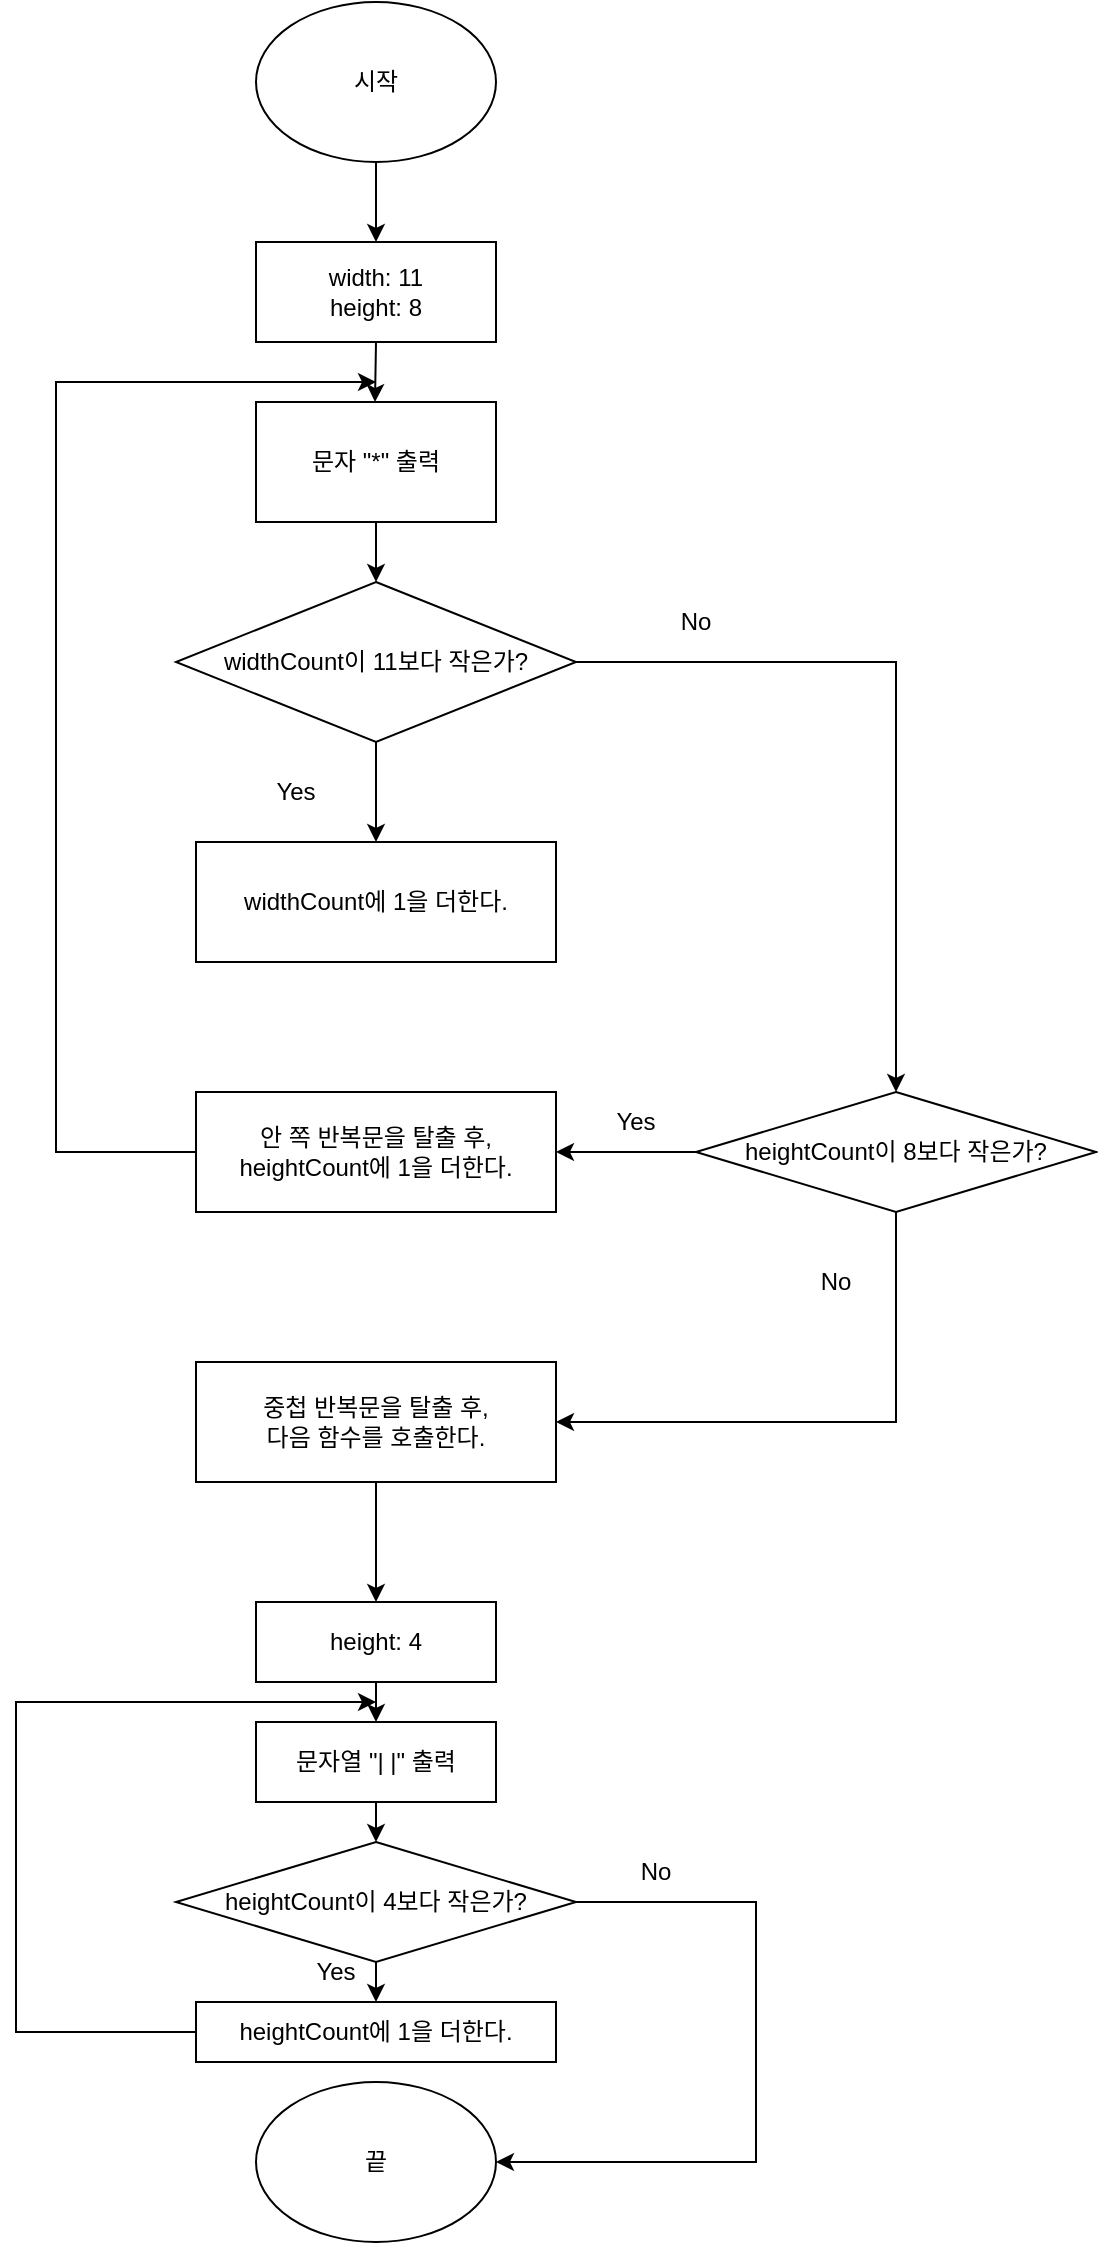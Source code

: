<mxfile version="16.5.4" type="github">
  <diagram id="C5RBs43oDa-KdzZeNtuy" name="Page-1">
    <mxGraphModel dx="601" dy="654" grid="1" gridSize="10" guides="1" tooltips="1" connect="1" arrows="1" fold="1" page="1" pageScale="1" pageWidth="827" pageHeight="1169" math="0" shadow="0">
      <root>
        <mxCell id="WIyWlLk6GJQsqaUBKTNV-0" />
        <mxCell id="WIyWlLk6GJQsqaUBKTNV-1" parent="WIyWlLk6GJQsqaUBKTNV-0" />
        <mxCell id="jDIkqBnFbOXm59YwIrAy-0" value="시작" style="ellipse;whiteSpace=wrap;html=1;" vertex="1" parent="WIyWlLk6GJQsqaUBKTNV-1">
          <mxGeometry x="200" y="40" width="120" height="80" as="geometry" />
        </mxCell>
        <mxCell id="jDIkqBnFbOXm59YwIrAy-1" value="끝" style="ellipse;whiteSpace=wrap;html=1;" vertex="1" parent="WIyWlLk6GJQsqaUBKTNV-1">
          <mxGeometry x="200" y="1080" width="120" height="80" as="geometry" />
        </mxCell>
        <mxCell id="jDIkqBnFbOXm59YwIrAy-2" value="width: 11&lt;br&gt;height: 8" style="rounded=0;whiteSpace=wrap;html=1;" vertex="1" parent="WIyWlLk6GJQsqaUBKTNV-1">
          <mxGeometry x="200" y="160" width="120" height="50" as="geometry" />
        </mxCell>
        <mxCell id="jDIkqBnFbOXm59YwIrAy-3" value="" style="endArrow=classic;html=1;rounded=0;exitX=0.5;exitY=1;exitDx=0;exitDy=0;entryX=0.5;entryY=0;entryDx=0;entryDy=0;" edge="1" parent="WIyWlLk6GJQsqaUBKTNV-1" source="jDIkqBnFbOXm59YwIrAy-0" target="jDIkqBnFbOXm59YwIrAy-2">
          <mxGeometry width="50" height="50" relative="1" as="geometry">
            <mxPoint x="260" y="170" as="sourcePoint" />
            <mxPoint x="310" y="120" as="targetPoint" />
          </mxGeometry>
        </mxCell>
        <mxCell id="jDIkqBnFbOXm59YwIrAy-4" value="문자 &quot;*&quot; 출력" style="rounded=0;whiteSpace=wrap;html=1;" vertex="1" parent="WIyWlLk6GJQsqaUBKTNV-1">
          <mxGeometry x="200" y="240" width="120" height="60" as="geometry" />
        </mxCell>
        <mxCell id="jDIkqBnFbOXm59YwIrAy-5" value="" style="endArrow=classic;html=1;rounded=0;exitX=0.5;exitY=1;exitDx=0;exitDy=0;" edge="1" parent="WIyWlLk6GJQsqaUBKTNV-1" source="jDIkqBnFbOXm59YwIrAy-2">
          <mxGeometry width="50" height="50" relative="1" as="geometry">
            <mxPoint x="240" y="230" as="sourcePoint" />
            <mxPoint x="260" y="240" as="targetPoint" />
            <Array as="points">
              <mxPoint x="259.5" y="240" />
            </Array>
          </mxGeometry>
        </mxCell>
        <mxCell id="jDIkqBnFbOXm59YwIrAy-7" value="widthCount이 11보다 작은가?" style="rhombus;whiteSpace=wrap;html=1;" vertex="1" parent="WIyWlLk6GJQsqaUBKTNV-1">
          <mxGeometry x="160" y="330" width="200" height="80" as="geometry" />
        </mxCell>
        <mxCell id="jDIkqBnFbOXm59YwIrAy-8" value="" style="endArrow=classic;html=1;rounded=0;exitX=0.5;exitY=1;exitDx=0;exitDy=0;entryX=0.5;entryY=0;entryDx=0;entryDy=0;" edge="1" parent="WIyWlLk6GJQsqaUBKTNV-1" source="jDIkqBnFbOXm59YwIrAy-7" target="jDIkqBnFbOXm59YwIrAy-9">
          <mxGeometry width="50" height="50" relative="1" as="geometry">
            <mxPoint x="280" y="440" as="sourcePoint" />
            <mxPoint x="330" y="390" as="targetPoint" />
          </mxGeometry>
        </mxCell>
        <mxCell id="jDIkqBnFbOXm59YwIrAy-9" value="widthCount에 1을 더한다." style="rounded=0;whiteSpace=wrap;html=1;" vertex="1" parent="WIyWlLk6GJQsqaUBKTNV-1">
          <mxGeometry x="170" y="460" width="180" height="60" as="geometry" />
        </mxCell>
        <mxCell id="jDIkqBnFbOXm59YwIrAy-10" value="Yes" style="text;html=1;strokeColor=none;fillColor=none;align=center;verticalAlign=middle;whiteSpace=wrap;rounded=0;" vertex="1" parent="WIyWlLk6GJQsqaUBKTNV-1">
          <mxGeometry x="190" y="420" width="60" height="30" as="geometry" />
        </mxCell>
        <mxCell id="jDIkqBnFbOXm59YwIrAy-11" value="No" style="text;html=1;strokeColor=none;fillColor=none;align=center;verticalAlign=middle;whiteSpace=wrap;rounded=0;" vertex="1" parent="WIyWlLk6GJQsqaUBKTNV-1">
          <mxGeometry x="390" y="340" width="60" height="20" as="geometry" />
        </mxCell>
        <mxCell id="jDIkqBnFbOXm59YwIrAy-13" value="안 쪽 반복문을 탈출 후,&lt;br&gt;heightCount에 1을 더한다." style="rounded=0;whiteSpace=wrap;html=1;" vertex="1" parent="WIyWlLk6GJQsqaUBKTNV-1">
          <mxGeometry x="170" y="585" width="180" height="60" as="geometry" />
        </mxCell>
        <mxCell id="jDIkqBnFbOXm59YwIrAy-17" value="heightCount이 8보다 작은가?" style="rhombus;whiteSpace=wrap;html=1;" vertex="1" parent="WIyWlLk6GJQsqaUBKTNV-1">
          <mxGeometry x="420" y="585" width="200" height="60" as="geometry" />
        </mxCell>
        <mxCell id="jDIkqBnFbOXm59YwIrAy-21" value="" style="endArrow=classic;html=1;rounded=0;exitX=1;exitY=0.5;exitDx=0;exitDy=0;entryX=0.5;entryY=0;entryDx=0;entryDy=0;" edge="1" parent="WIyWlLk6GJQsqaUBKTNV-1" source="jDIkqBnFbOXm59YwIrAy-7" target="jDIkqBnFbOXm59YwIrAy-17">
          <mxGeometry width="50" height="50" relative="1" as="geometry">
            <mxPoint x="414" y="410" as="sourcePoint" />
            <mxPoint x="464" y="360" as="targetPoint" />
            <Array as="points">
              <mxPoint x="520" y="370" />
            </Array>
          </mxGeometry>
        </mxCell>
        <mxCell id="jDIkqBnFbOXm59YwIrAy-22" value="" style="endArrow=classic;html=1;rounded=0;entryX=1;entryY=0.5;entryDx=0;entryDy=0;exitX=0;exitY=0.5;exitDx=0;exitDy=0;" edge="1" parent="WIyWlLk6GJQsqaUBKTNV-1" source="jDIkqBnFbOXm59YwIrAy-17" target="jDIkqBnFbOXm59YwIrAy-13">
          <mxGeometry width="50" height="50" relative="1" as="geometry">
            <mxPoint x="390" y="570" as="sourcePoint" />
            <mxPoint x="440" y="520" as="targetPoint" />
          </mxGeometry>
        </mxCell>
        <mxCell id="jDIkqBnFbOXm59YwIrAy-23" value="Yes" style="text;html=1;strokeColor=none;fillColor=none;align=center;verticalAlign=middle;whiteSpace=wrap;rounded=0;" vertex="1" parent="WIyWlLk6GJQsqaUBKTNV-1">
          <mxGeometry x="360" y="585" width="60" height="30" as="geometry" />
        </mxCell>
        <mxCell id="jDIkqBnFbOXm59YwIrAy-26" value="" style="endArrow=classic;html=1;rounded=0;exitX=0.5;exitY=1;exitDx=0;exitDy=0;entryX=0.5;entryY=0;entryDx=0;entryDy=0;" edge="1" parent="WIyWlLk6GJQsqaUBKTNV-1" source="jDIkqBnFbOXm59YwIrAy-4" target="jDIkqBnFbOXm59YwIrAy-7">
          <mxGeometry width="50" height="50" relative="1" as="geometry">
            <mxPoint x="390" y="410" as="sourcePoint" />
            <mxPoint x="440" y="360" as="targetPoint" />
          </mxGeometry>
        </mxCell>
        <mxCell id="jDIkqBnFbOXm59YwIrAy-27" value="" style="endArrow=classic;html=1;rounded=0;exitX=0;exitY=0.5;exitDx=0;exitDy=0;" edge="1" parent="WIyWlLk6GJQsqaUBKTNV-1" source="jDIkqBnFbOXm59YwIrAy-13">
          <mxGeometry width="50" height="50" relative="1" as="geometry">
            <mxPoint x="320" y="460" as="sourcePoint" />
            <mxPoint x="260" y="230" as="targetPoint" />
            <Array as="points">
              <mxPoint x="100" y="615" />
              <mxPoint x="100" y="230" />
            </Array>
          </mxGeometry>
        </mxCell>
        <mxCell id="jDIkqBnFbOXm59YwIrAy-28" value="중첩 반복문을 탈출 후,&lt;br&gt;다음 함수를 호출한다." style="rounded=0;whiteSpace=wrap;html=1;" vertex="1" parent="WIyWlLk6GJQsqaUBKTNV-1">
          <mxGeometry x="170" y="720" width="180" height="60" as="geometry" />
        </mxCell>
        <mxCell id="jDIkqBnFbOXm59YwIrAy-29" value="" style="endArrow=classic;html=1;rounded=0;exitX=0.5;exitY=1;exitDx=0;exitDy=0;entryX=1;entryY=0.5;entryDx=0;entryDy=0;" edge="1" parent="WIyWlLk6GJQsqaUBKTNV-1" source="jDIkqBnFbOXm59YwIrAy-17" target="jDIkqBnFbOXm59YwIrAy-28">
          <mxGeometry width="50" height="50" relative="1" as="geometry">
            <mxPoint x="480" y="770" as="sourcePoint" />
            <mxPoint x="530" y="720" as="targetPoint" />
            <Array as="points">
              <mxPoint x="520" y="750" />
            </Array>
          </mxGeometry>
        </mxCell>
        <mxCell id="jDIkqBnFbOXm59YwIrAy-30" value="height: 4" style="rounded=0;whiteSpace=wrap;html=1;" vertex="1" parent="WIyWlLk6GJQsqaUBKTNV-1">
          <mxGeometry x="200" y="840" width="120" height="40" as="geometry" />
        </mxCell>
        <mxCell id="jDIkqBnFbOXm59YwIrAy-31" value="No" style="text;html=1;strokeColor=none;fillColor=none;align=center;verticalAlign=middle;whiteSpace=wrap;rounded=0;" vertex="1" parent="WIyWlLk6GJQsqaUBKTNV-1">
          <mxGeometry x="460" y="670" width="60" height="20" as="geometry" />
        </mxCell>
        <mxCell id="jDIkqBnFbOXm59YwIrAy-32" value="" style="endArrow=classic;html=1;rounded=0;exitX=0.5;exitY=1;exitDx=0;exitDy=0;entryX=0.5;entryY=0;entryDx=0;entryDy=0;" edge="1" parent="WIyWlLk6GJQsqaUBKTNV-1" source="jDIkqBnFbOXm59YwIrAy-28" target="jDIkqBnFbOXm59YwIrAy-30">
          <mxGeometry width="50" height="50" relative="1" as="geometry">
            <mxPoint x="250" y="830" as="sourcePoint" />
            <mxPoint x="300" y="780" as="targetPoint" />
          </mxGeometry>
        </mxCell>
        <mxCell id="jDIkqBnFbOXm59YwIrAy-66" value="문자열 &quot;| |&quot; 출력" style="rounded=0;whiteSpace=wrap;html=1;" vertex="1" parent="WIyWlLk6GJQsqaUBKTNV-1">
          <mxGeometry x="200" y="900" width="120" height="40" as="geometry" />
        </mxCell>
        <mxCell id="jDIkqBnFbOXm59YwIrAy-67" value="" style="endArrow=classic;html=1;rounded=0;exitX=0.5;exitY=1;exitDx=0;exitDy=0;entryX=0.5;entryY=0;entryDx=0;entryDy=0;" edge="1" parent="WIyWlLk6GJQsqaUBKTNV-1" source="jDIkqBnFbOXm59YwIrAy-30" target="jDIkqBnFbOXm59YwIrAy-66">
          <mxGeometry width="50" height="50" relative="1" as="geometry">
            <mxPoint x="320" y="1040" as="sourcePoint" />
            <mxPoint x="370" y="990" as="targetPoint" />
          </mxGeometry>
        </mxCell>
        <mxCell id="jDIkqBnFbOXm59YwIrAy-68" value="heightCount이 4보다 작은가?" style="rhombus;whiteSpace=wrap;html=1;" vertex="1" parent="WIyWlLk6GJQsqaUBKTNV-1">
          <mxGeometry x="160" y="960" width="200" height="60" as="geometry" />
        </mxCell>
        <mxCell id="jDIkqBnFbOXm59YwIrAy-69" value="" style="endArrow=classic;html=1;rounded=0;exitX=0.5;exitY=1;exitDx=0;exitDy=0;entryX=0.5;entryY=0;entryDx=0;entryDy=0;" edge="1" parent="WIyWlLk6GJQsqaUBKTNV-1" source="jDIkqBnFbOXm59YwIrAy-66" target="jDIkqBnFbOXm59YwIrAy-68">
          <mxGeometry width="50" height="50" relative="1" as="geometry">
            <mxPoint x="320" y="1100" as="sourcePoint" />
            <mxPoint x="370" y="1050" as="targetPoint" />
          </mxGeometry>
        </mxCell>
        <mxCell id="jDIkqBnFbOXm59YwIrAy-71" value="heightCount에 1을 더한다." style="rounded=0;whiteSpace=wrap;html=1;" vertex="1" parent="WIyWlLk6GJQsqaUBKTNV-1">
          <mxGeometry x="170" y="1040" width="180" height="30" as="geometry" />
        </mxCell>
        <mxCell id="jDIkqBnFbOXm59YwIrAy-72" value="" style="endArrow=classic;html=1;rounded=0;exitX=0.5;exitY=1;exitDx=0;exitDy=0;entryX=0.5;entryY=0;entryDx=0;entryDy=0;" edge="1" parent="WIyWlLk6GJQsqaUBKTNV-1" source="jDIkqBnFbOXm59YwIrAy-68" target="jDIkqBnFbOXm59YwIrAy-71">
          <mxGeometry width="50" height="50" relative="1" as="geometry">
            <mxPoint x="320" y="1100" as="sourcePoint" />
            <mxPoint x="370" y="1050" as="targetPoint" />
          </mxGeometry>
        </mxCell>
        <mxCell id="jDIkqBnFbOXm59YwIrAy-73" value="" style="endArrow=classic;html=1;rounded=0;exitX=0;exitY=0.5;exitDx=0;exitDy=0;" edge="1" parent="WIyWlLk6GJQsqaUBKTNV-1" source="jDIkqBnFbOXm59YwIrAy-71">
          <mxGeometry width="50" height="50" relative="1" as="geometry">
            <mxPoint x="260" y="1030" as="sourcePoint" />
            <mxPoint x="260" y="890" as="targetPoint" />
            <Array as="points">
              <mxPoint x="80" y="1055" />
              <mxPoint x="80" y="890" />
            </Array>
          </mxGeometry>
        </mxCell>
        <mxCell id="jDIkqBnFbOXm59YwIrAy-75" value="Yes" style="text;html=1;strokeColor=none;fillColor=none;align=center;verticalAlign=middle;whiteSpace=wrap;rounded=0;" vertex="1" parent="WIyWlLk6GJQsqaUBKTNV-1">
          <mxGeometry x="210" y="1010" width="60" height="30" as="geometry" />
        </mxCell>
        <mxCell id="jDIkqBnFbOXm59YwIrAy-76" value="" style="endArrow=classic;html=1;rounded=0;exitX=1;exitY=0.5;exitDx=0;exitDy=0;entryX=1;entryY=0.5;entryDx=0;entryDy=0;" edge="1" parent="WIyWlLk6GJQsqaUBKTNV-1" source="jDIkqBnFbOXm59YwIrAy-68" target="jDIkqBnFbOXm59YwIrAy-1">
          <mxGeometry width="50" height="50" relative="1" as="geometry">
            <mxPoint x="320" y="1110" as="sourcePoint" />
            <mxPoint x="370" y="1060" as="targetPoint" />
            <Array as="points">
              <mxPoint x="450" y="990" />
              <mxPoint x="450" y="1120" />
            </Array>
          </mxGeometry>
        </mxCell>
        <mxCell id="jDIkqBnFbOXm59YwIrAy-77" value="No" style="text;html=1;strokeColor=none;fillColor=none;align=center;verticalAlign=middle;whiteSpace=wrap;rounded=0;" vertex="1" parent="WIyWlLk6GJQsqaUBKTNV-1">
          <mxGeometry x="370" y="960" width="60" height="30" as="geometry" />
        </mxCell>
      </root>
    </mxGraphModel>
  </diagram>
</mxfile>
